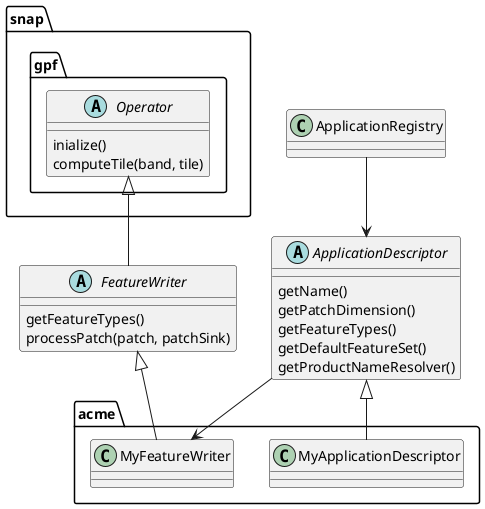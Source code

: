 @startuml

abstract class snap.gpf.Operator
abstract class FeatureWriter
class ApplicationRegistry
class acme.MyFeatureWriter

interface ApplicationDescriptor
class acme.MyApplicationDescriptor

snap.gpf.Operator <|-- FeatureWriter
FeatureWriter <|-- acme.MyFeatureWriter

ApplicationDescriptor <|- acme.MyApplicationDescriptor
ApplicationRegistry --> ApplicationDescriptor
ApplicationDescriptor --> acme.MyFeatureWriter
abstract class snap.gpf.Operator {
inialize()
computeTile(band, tile)
}
abstract class FeatureWriter {
getFeatureTypes()
processPatch(patch, patchSink)
}
abstract class ApplicationDescriptor {
getName()
getPatchDimension()
getFeatureTypes()
getDefaultFeatureSet()
getProductNameResolver()
}


@enduml